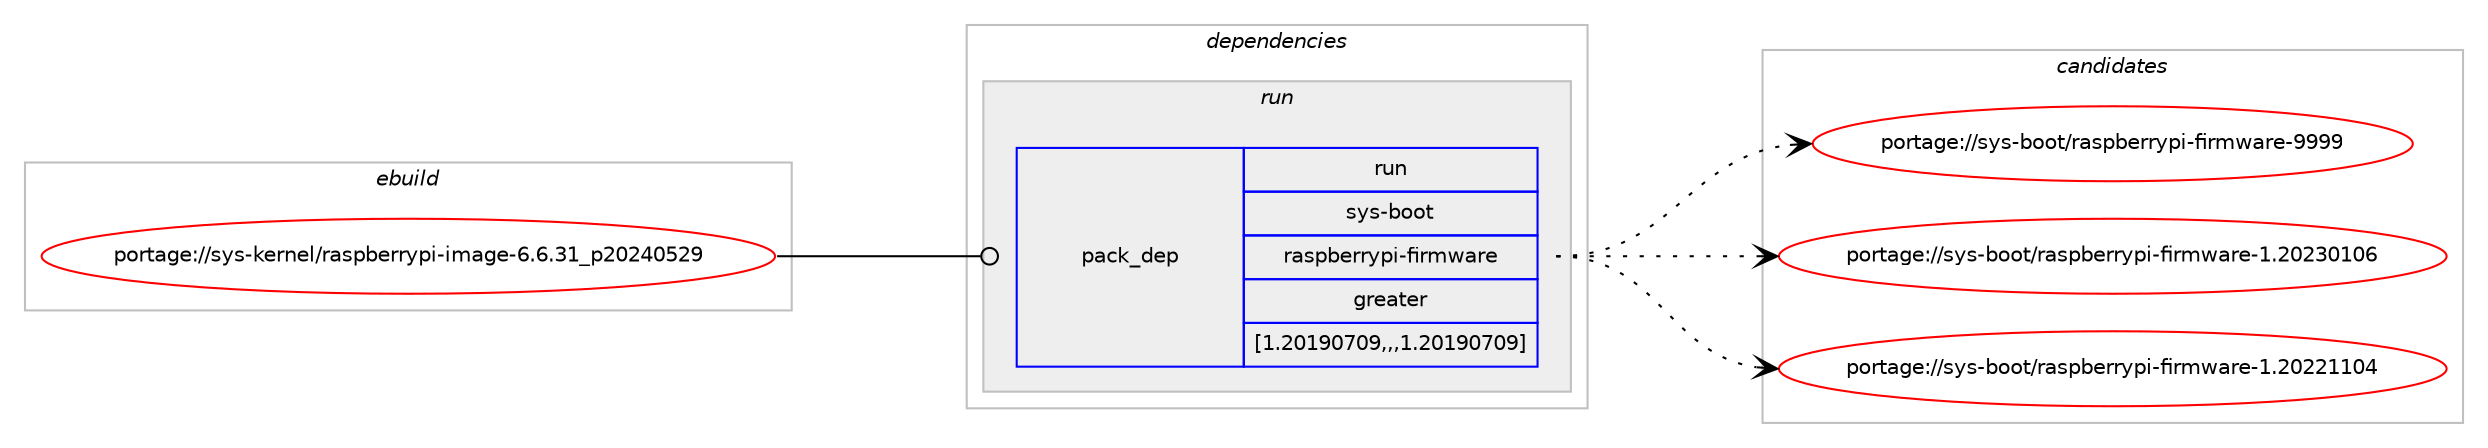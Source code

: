 digraph prolog {

# *************
# Graph options
# *************

newrank=true;
concentrate=true;
compound=true;
graph [rankdir=LR,fontname=Helvetica,fontsize=10,ranksep=1.5];#, ranksep=2.5, nodesep=0.2];
edge  [arrowhead=vee];
node  [fontname=Helvetica,fontsize=10];

# **********
# The ebuild
# **********

subgraph cluster_leftcol {
color=gray;
label=<<i>ebuild</i>>;
id [label="portage://sys-kernel/raspberrypi-image-6.6.31_p20240529", color=red, width=4, href="../sys-kernel/raspberrypi-image-6.6.31_p20240529.svg"];
}

# ****************
# The dependencies
# ****************

subgraph cluster_midcol {
color=gray;
label=<<i>dependencies</i>>;
subgraph cluster_compile {
fillcolor="#eeeeee";
style=filled;
label=<<i>compile</i>>;
}
subgraph cluster_compileandrun {
fillcolor="#eeeeee";
style=filled;
label=<<i>compile and run</i>>;
}
subgraph cluster_run {
fillcolor="#eeeeee";
style=filled;
label=<<i>run</i>>;
subgraph pack319252 {
dependency439136 [label=<<TABLE BORDER="0" CELLBORDER="1" CELLSPACING="0" CELLPADDING="4" WIDTH="220"><TR><TD ROWSPAN="6" CELLPADDING="30">pack_dep</TD></TR><TR><TD WIDTH="110">run</TD></TR><TR><TD>sys-boot</TD></TR><TR><TD>raspberrypi-firmware</TD></TR><TR><TD>greater</TD></TR><TR><TD>[1.20190709,,,1.20190709]</TD></TR></TABLE>>, shape=none, color=blue];
}
id:e -> dependency439136:w [weight=20,style="solid",arrowhead="odot"];
}
}

# **************
# The candidates
# **************

subgraph cluster_choices {
rank=same;
color=gray;
label=<<i>candidates</i>>;

subgraph choice319252 {
color=black;
nodesep=1;
choice115121115459811111111647114971151129810111411412111210545102105114109119971141014557575757 [label="portage://sys-boot/raspberrypi-firmware-9999", color=red, width=4,href="../sys-boot/raspberrypi-firmware-9999.svg"];
choice115121115459811111111647114971151129810111411412111210545102105114109119971141014549465048505148494854 [label="portage://sys-boot/raspberrypi-firmware-1.20230106", color=red, width=4,href="../sys-boot/raspberrypi-firmware-1.20230106.svg"];
choice115121115459811111111647114971151129810111411412111210545102105114109119971141014549465048505049494852 [label="portage://sys-boot/raspberrypi-firmware-1.20221104", color=red, width=4,href="../sys-boot/raspberrypi-firmware-1.20221104.svg"];
dependency439136:e -> choice115121115459811111111647114971151129810111411412111210545102105114109119971141014557575757:w [style=dotted,weight="100"];
dependency439136:e -> choice115121115459811111111647114971151129810111411412111210545102105114109119971141014549465048505148494854:w [style=dotted,weight="100"];
dependency439136:e -> choice115121115459811111111647114971151129810111411412111210545102105114109119971141014549465048505049494852:w [style=dotted,weight="100"];
}
}

}
